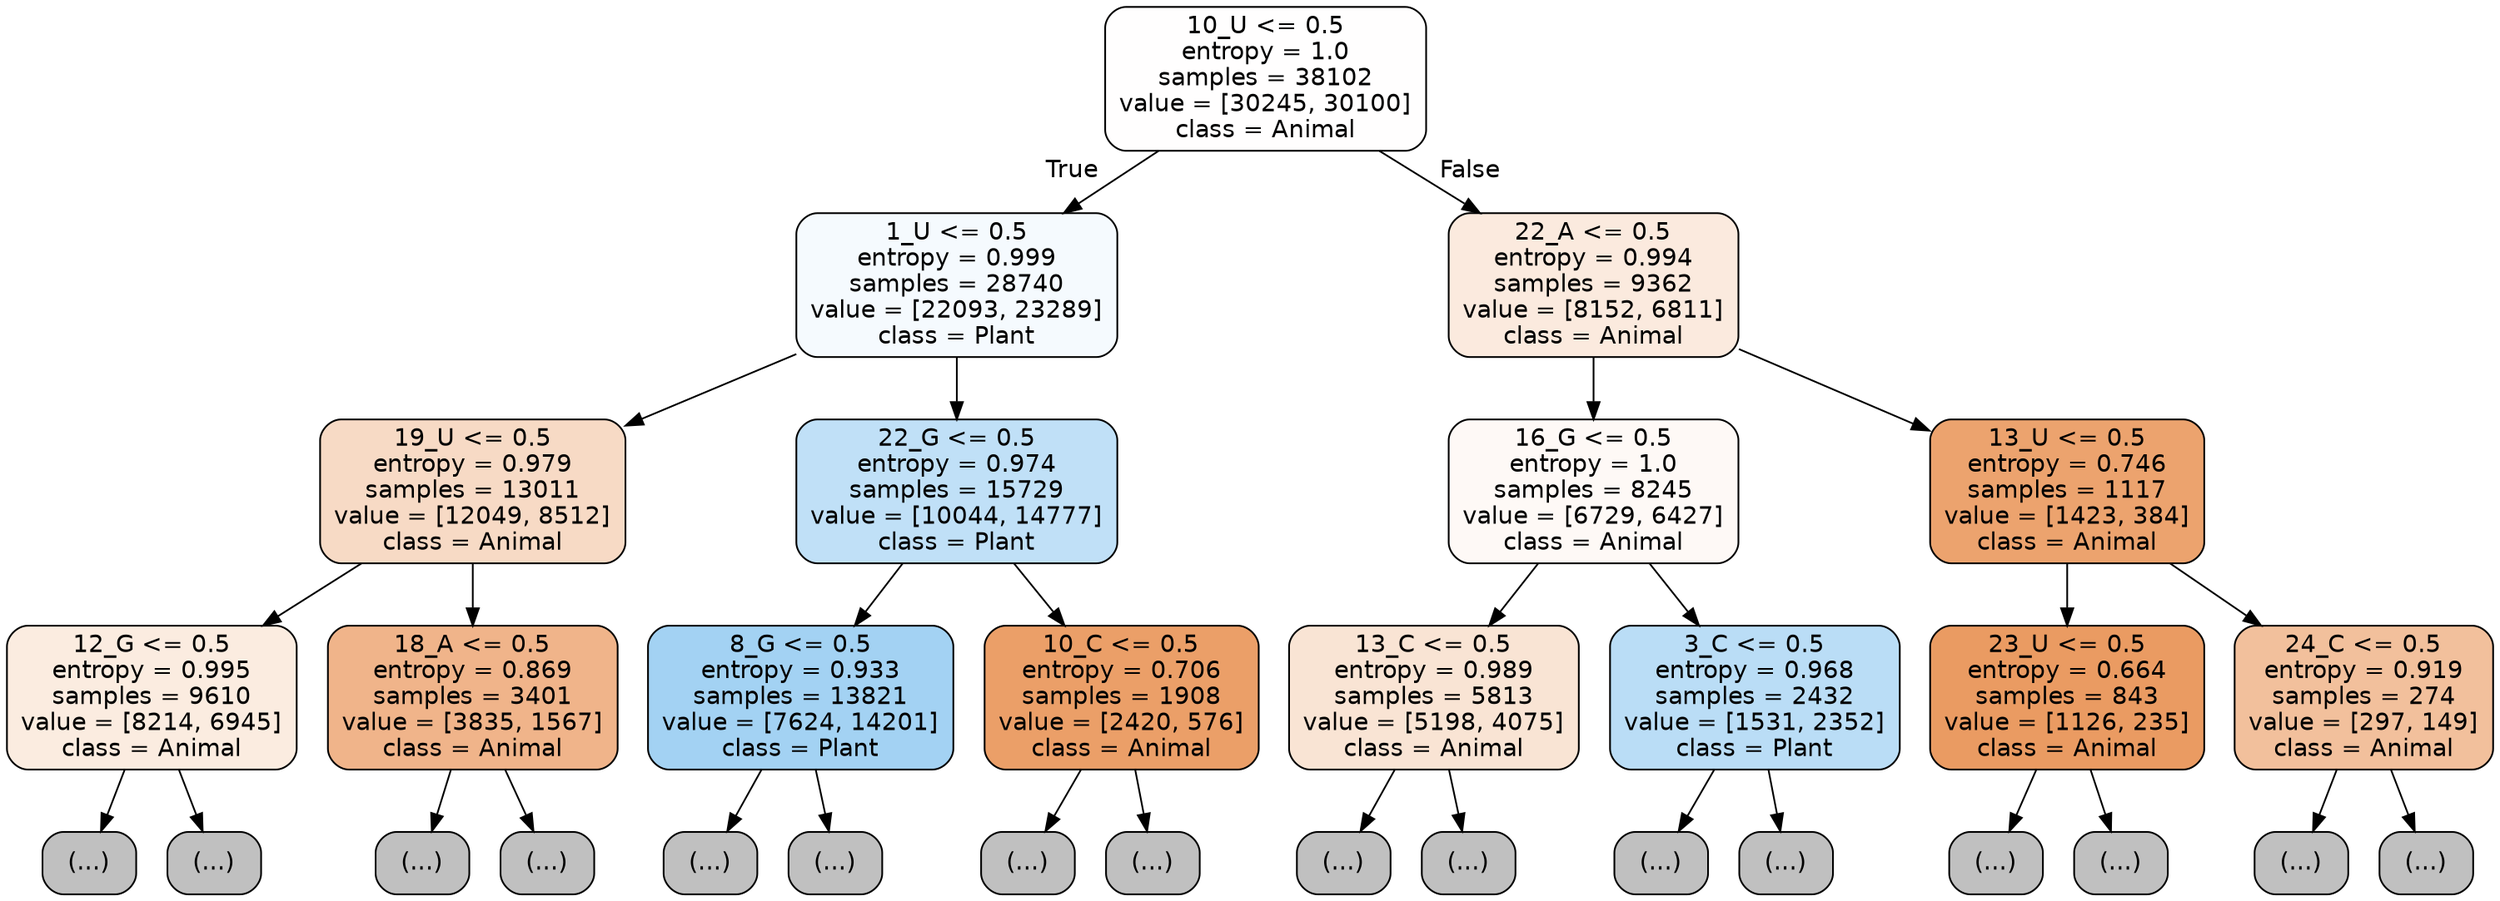 digraph Tree {
node [shape=box, style="filled, rounded", color="black", fontname="helvetica"] ;
edge [fontname="helvetica"] ;
0 [label="10_U <= 0.5\nentropy = 1.0\nsamples = 38102\nvalue = [30245, 30100]\nclass = Animal", fillcolor="#fffefe"] ;
1 [label="1_U <= 0.5\nentropy = 0.999\nsamples = 28740\nvalue = [22093, 23289]\nclass = Plant", fillcolor="#f5fafe"] ;
0 -> 1 [labeldistance=2.5, labelangle=45, headlabel="True"] ;
2 [label="19_U <= 0.5\nentropy = 0.979\nsamples = 13011\nvalue = [12049, 8512]\nclass = Animal", fillcolor="#f7dac5"] ;
1 -> 2 ;
3 [label="12_G <= 0.5\nentropy = 0.995\nsamples = 9610\nvalue = [8214, 6945]\nclass = Animal", fillcolor="#fbece0"] ;
2 -> 3 ;
4 [label="(...)", fillcolor="#C0C0C0"] ;
3 -> 4 ;
3871 [label="(...)", fillcolor="#C0C0C0"] ;
3 -> 3871 ;
5218 [label="18_A <= 0.5\nentropy = 0.869\nsamples = 3401\nvalue = [3835, 1567]\nclass = Animal", fillcolor="#f0b48a"] ;
2 -> 5218 ;
5219 [label="(...)", fillcolor="#C0C0C0"] ;
5218 -> 5219 ;
6596 [label="(...)", fillcolor="#C0C0C0"] ;
5218 -> 6596 ;
6951 [label="22_G <= 0.5\nentropy = 0.974\nsamples = 15729\nvalue = [10044, 14777]\nclass = Plant", fillcolor="#c0e0f7"] ;
1 -> 6951 ;
6952 [label="8_G <= 0.5\nentropy = 0.933\nsamples = 13821\nvalue = [7624, 14201]\nclass = Plant", fillcolor="#a3d2f3"] ;
6951 -> 6952 ;
6953 [label="(...)", fillcolor="#C0C0C0"] ;
6952 -> 6953 ;
10472 [label="(...)", fillcolor="#C0C0C0"] ;
6952 -> 10472 ;
11683 [label="10_C <= 0.5\nentropy = 0.706\nsamples = 1908\nvalue = [2420, 576]\nclass = Animal", fillcolor="#eb9f68"] ;
6951 -> 11683 ;
11684 [label="(...)", fillcolor="#C0C0C0"] ;
11683 -> 11684 ;
12111 [label="(...)", fillcolor="#C0C0C0"] ;
11683 -> 12111 ;
12290 [label="22_A <= 0.5\nentropy = 0.994\nsamples = 9362\nvalue = [8152, 6811]\nclass = Animal", fillcolor="#fbeade"] ;
0 -> 12290 [labeldistance=2.5, labelangle=-45, headlabel="False"] ;
12291 [label="16_G <= 0.5\nentropy = 1.0\nsamples = 8245\nvalue = [6729, 6427]\nclass = Animal", fillcolor="#fef9f6"] ;
12290 -> 12291 ;
12292 [label="13_C <= 0.5\nentropy = 0.989\nsamples = 5813\nvalue = [5198, 4075]\nclass = Animal", fillcolor="#f9e4d4"] ;
12291 -> 12292 ;
12293 [label="(...)", fillcolor="#C0C0C0"] ;
12292 -> 12293 ;
14726 [label="(...)", fillcolor="#C0C0C0"] ;
12292 -> 14726 ;
15337 [label="3_C <= 0.5\nentropy = 0.968\nsamples = 2432\nvalue = [1531, 2352]\nclass = Plant", fillcolor="#baddf6"] ;
12291 -> 15337 ;
15338 [label="(...)", fillcolor="#C0C0C0"] ;
15337 -> 15338 ;
16211 [label="(...)", fillcolor="#C0C0C0"] ;
15337 -> 16211 ;
16452 [label="13_U <= 0.5\nentropy = 0.746\nsamples = 1117\nvalue = [1423, 384]\nclass = Animal", fillcolor="#eca36e"] ;
12290 -> 16452 ;
16453 [label="23_U <= 0.5\nentropy = 0.664\nsamples = 843\nvalue = [1126, 235]\nclass = Animal", fillcolor="#ea9b62"] ;
16452 -> 16453 ;
16454 [label="(...)", fillcolor="#C0C0C0"] ;
16453 -> 16454 ;
16755 [label="(...)", fillcolor="#C0C0C0"] ;
16453 -> 16755 ;
16796 [label="24_C <= 0.5\nentropy = 0.919\nsamples = 274\nvalue = [297, 149]\nclass = Animal", fillcolor="#f2c09c"] ;
16452 -> 16796 ;
16797 [label="(...)", fillcolor="#C0C0C0"] ;
16796 -> 16797 ;
16966 [label="(...)", fillcolor="#C0C0C0"] ;
16796 -> 16966 ;
}